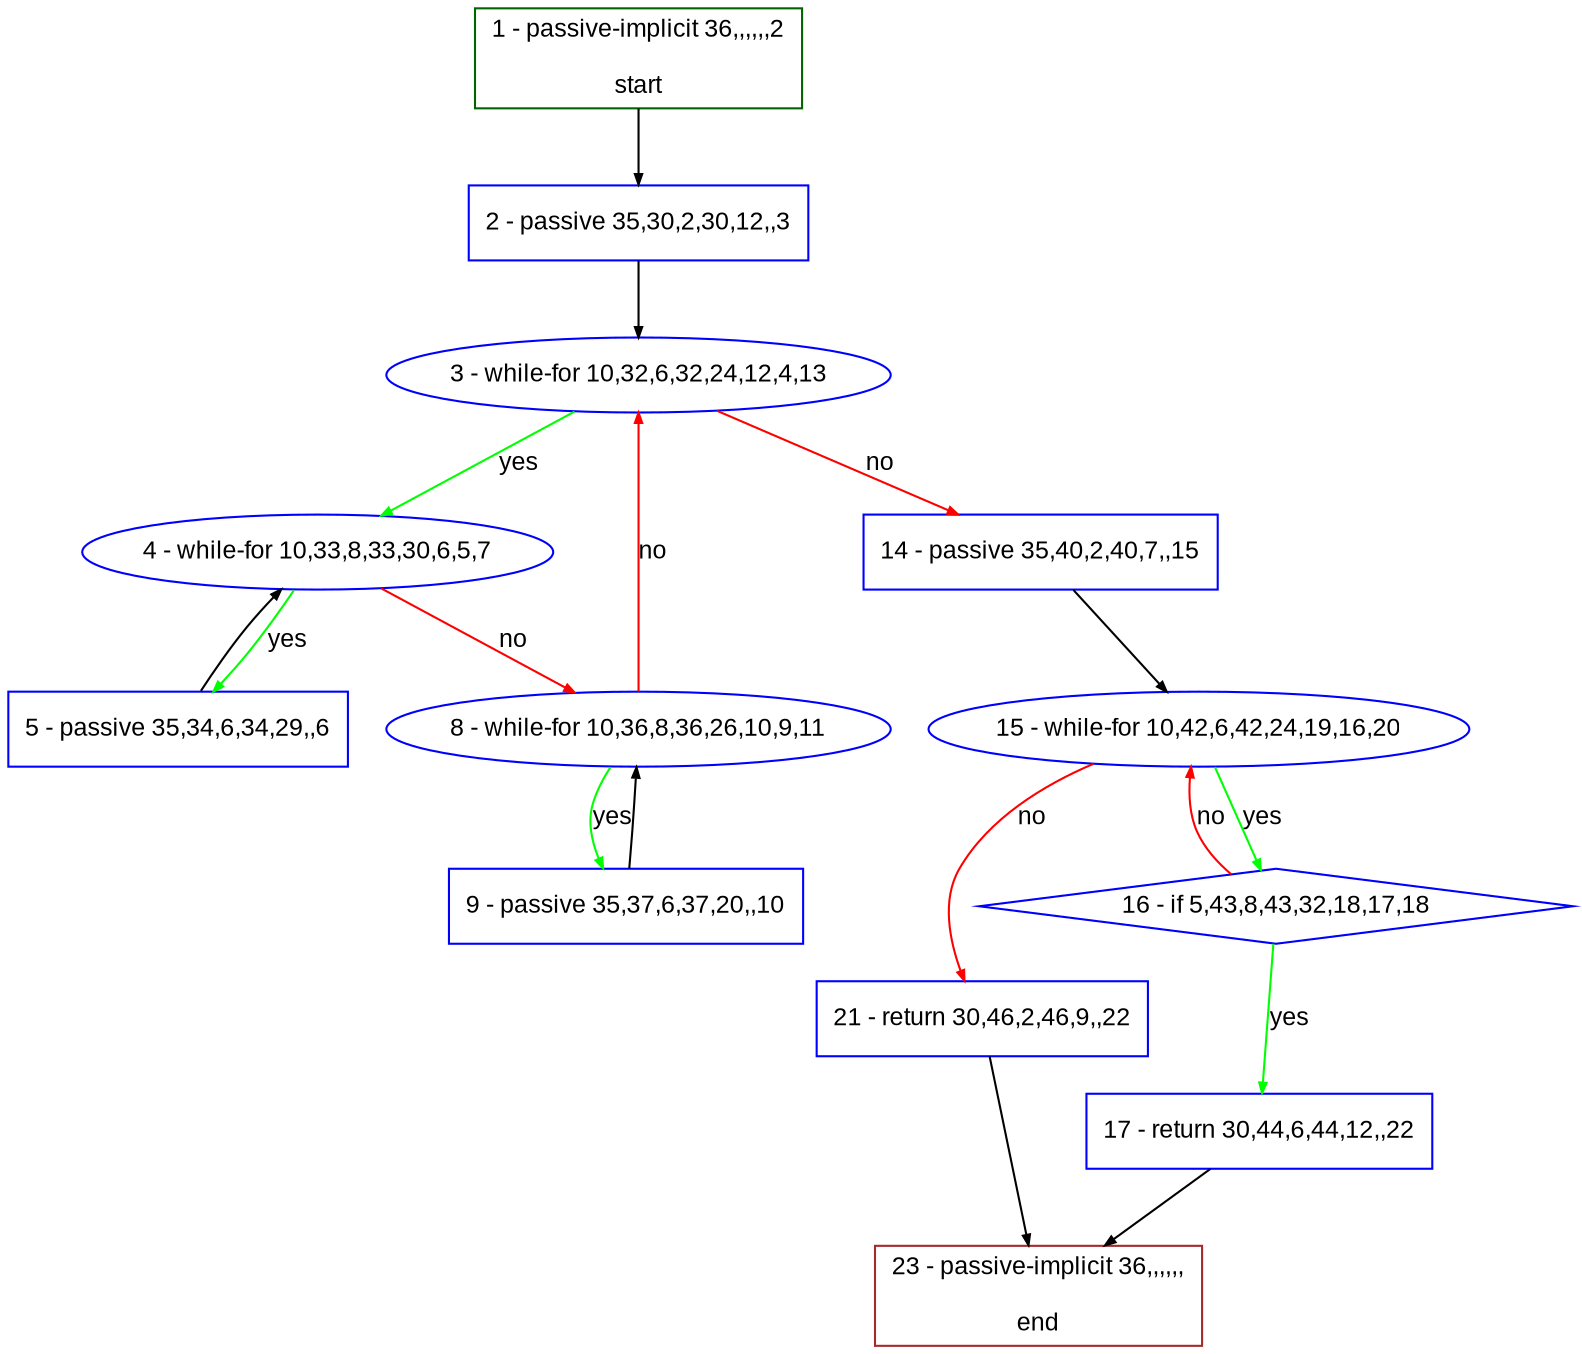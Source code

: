 digraph "" {
  graph [bgcolor="white", fillcolor="#FFFFCC", pack="true", packmode="clust", fontname="Arial", label="", fontsize="12", compound="true", style="rounded,filled"];
  node [node_initialized="no", fillcolor="white", fontname="Arial", label="", color="grey", fontsize="12", fixedsize="false", compound="true", shape="rectangle", style="filled"];
  edge [arrowtail="none", lhead="", fontcolor="black", fontname="Arial", label="", color="black", fontsize="12", arrowhead="normal", arrowsize="0.5", compound="true", ltail="", dir="forward"];
  __N1 [fillcolor="#ffffff", label="2 - passive 35,30,2,30,12,,3", color="#0000ff", shape="box", style="filled"];
  __N2 [fillcolor="#ffffff", label="1 - passive-implicit 36,,,,,,2\n\nstart", color="#006400", shape="box", style="filled"];
  __N3 [fillcolor="#ffffff", label="3 - while-for 10,32,6,32,24,12,4,13", color="#0000ff", shape="oval", style="filled"];
  __N4 [fillcolor="#ffffff", label="4 - while-for 10,33,8,33,30,6,5,7", color="#0000ff", shape="oval", style="filled"];
  __N5 [fillcolor="#ffffff", label="14 - passive 35,40,2,40,7,,15", color="#0000ff", shape="box", style="filled"];
  __N6 [fillcolor="#ffffff", label="5 - passive 35,34,6,34,29,,6", color="#0000ff", shape="box", style="filled"];
  __N7 [fillcolor="#ffffff", label="8 - while-for 10,36,8,36,26,10,9,11", color="#0000ff", shape="oval", style="filled"];
  __N8 [fillcolor="#ffffff", label="9 - passive 35,37,6,37,20,,10", color="#0000ff", shape="box", style="filled"];
  __N9 [fillcolor="#ffffff", label="15 - while-for 10,42,6,42,24,19,16,20", color="#0000ff", shape="oval", style="filled"];
  __N10 [fillcolor="#ffffff", label="16 - if 5,43,8,43,32,18,17,18", color="#0000ff", shape="diamond", style="filled"];
  __N11 [fillcolor="#ffffff", label="21 - return 30,46,2,46,9,,22", color="#0000ff", shape="box", style="filled"];
  __N12 [fillcolor="#ffffff", label="17 - return 30,44,6,44,12,,22", color="#0000ff", shape="box", style="filled"];
  __N13 [fillcolor="#ffffff", label="23 - passive-implicit 36,,,,,,\n\nend", color="#a52a2a", shape="box", style="filled"];
  __N2 -> __N1 [arrowtail="none", color="#000000", label="", arrowhead="normal", dir="forward"];
  __N1 -> __N3 [arrowtail="none", color="#000000", label="", arrowhead="normal", dir="forward"];
  __N3 -> __N4 [arrowtail="none", color="#00ff00", label="yes", arrowhead="normal", dir="forward"];
  __N3 -> __N5 [arrowtail="none", color="#ff0000", label="no", arrowhead="normal", dir="forward"];
  __N4 -> __N6 [arrowtail="none", color="#00ff00", label="yes", arrowhead="normal", dir="forward"];
  __N6 -> __N4 [arrowtail="none", color="#000000", label="", arrowhead="normal", dir="forward"];
  __N4 -> __N7 [arrowtail="none", color="#ff0000", label="no", arrowhead="normal", dir="forward"];
  __N7 -> __N3 [arrowtail="none", color="#ff0000", label="no", arrowhead="normal", dir="forward"];
  __N7 -> __N8 [arrowtail="none", color="#00ff00", label="yes", arrowhead="normal", dir="forward"];
  __N8 -> __N7 [arrowtail="none", color="#000000", label="", arrowhead="normal", dir="forward"];
  __N5 -> __N9 [arrowtail="none", color="#000000", label="", arrowhead="normal", dir="forward"];
  __N9 -> __N10 [arrowtail="none", color="#00ff00", label="yes", arrowhead="normal", dir="forward"];
  __N10 -> __N9 [arrowtail="none", color="#ff0000", label="no", arrowhead="normal", dir="forward"];
  __N9 -> __N11 [arrowtail="none", color="#ff0000", label="no", arrowhead="normal", dir="forward"];
  __N10 -> __N12 [arrowtail="none", color="#00ff00", label="yes", arrowhead="normal", dir="forward"];
  __N12 -> __N13 [arrowtail="none", color="#000000", label="", arrowhead="normal", dir="forward"];
  __N11 -> __N13 [arrowtail="none", color="#000000", label="", arrowhead="normal", dir="forward"];
}
